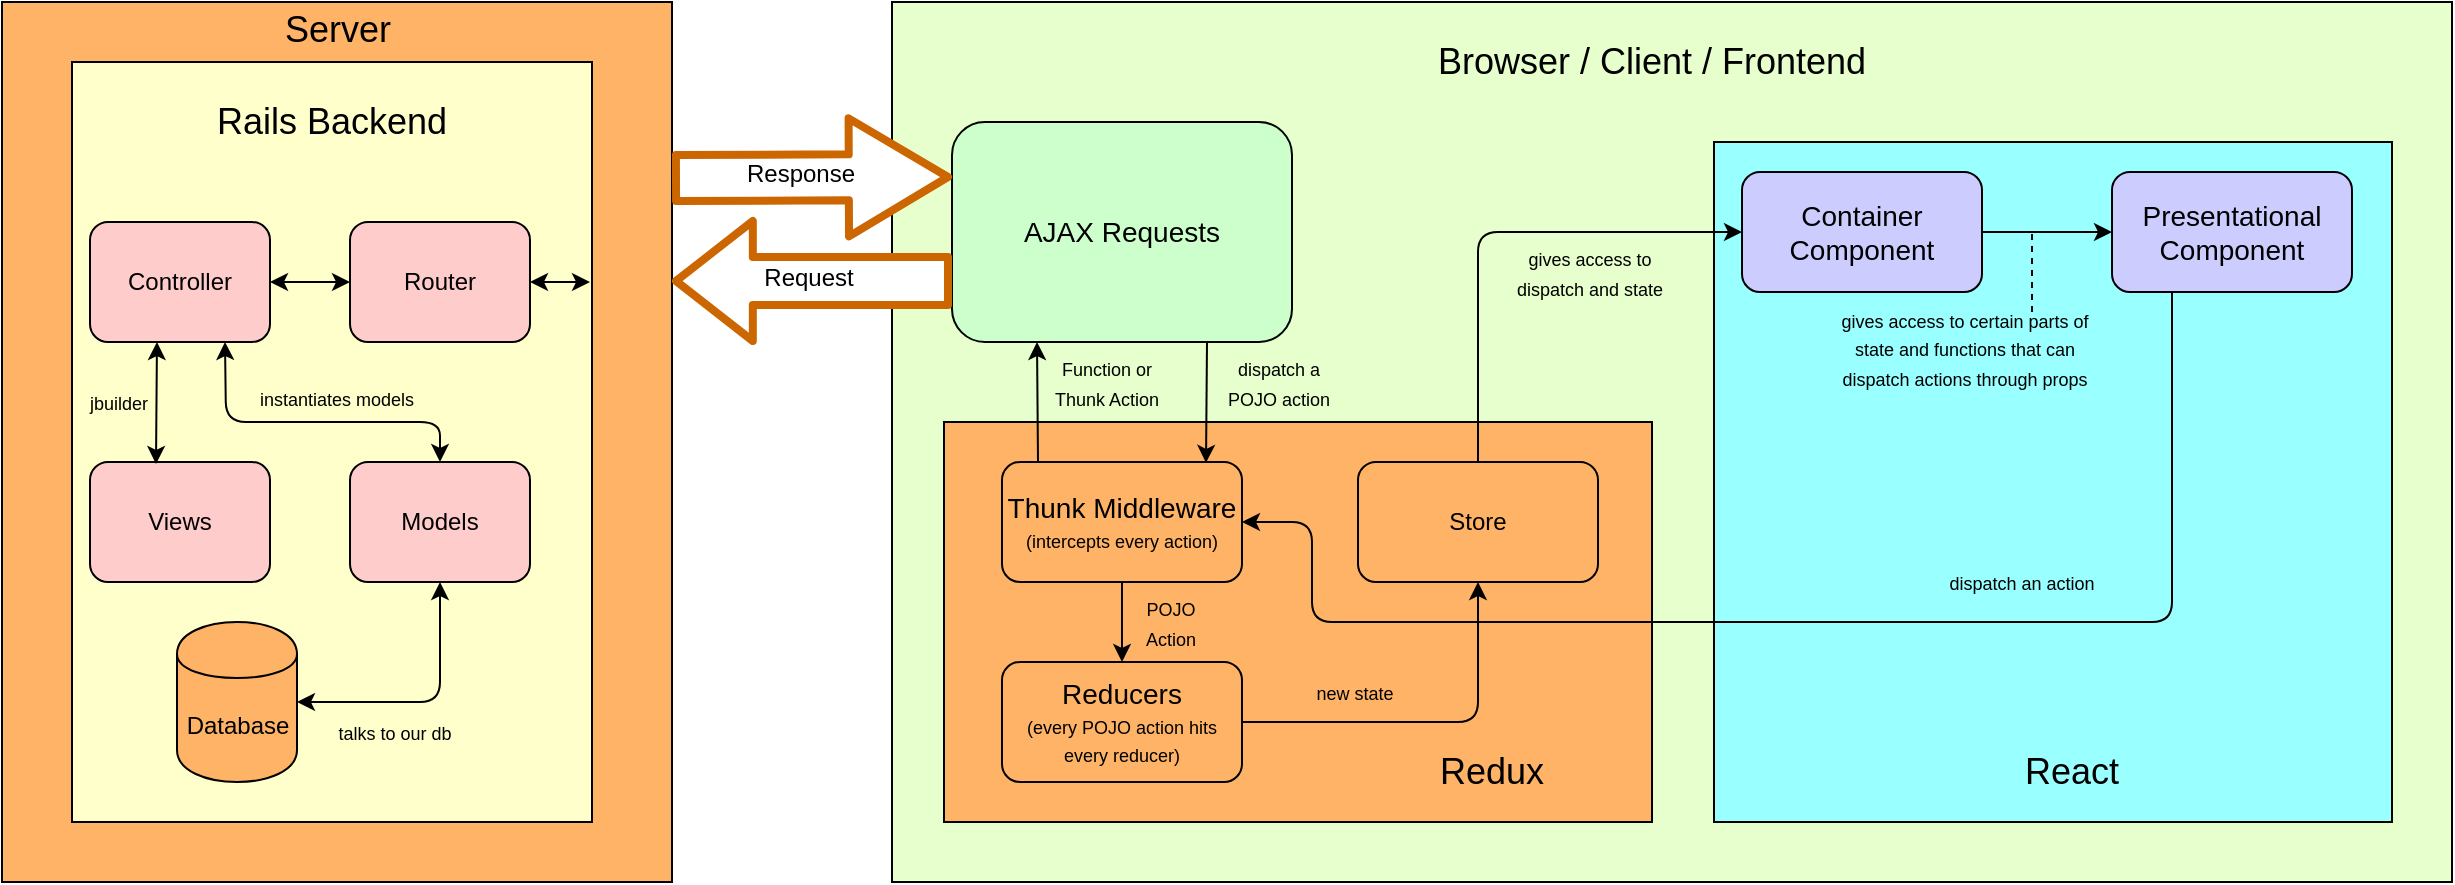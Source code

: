 <mxfile version="10.6.7" type="github"><diagram id="16-gnCAZoj6-O6mBiQ9M" name="Page-1"><mxGraphModel dx="1740" dy="968" grid="1" gridSize="10" guides="1" tooltips="1" connect="1" arrows="1" fold="1" page="1" pageScale="1" pageWidth="850" pageHeight="1100" math="0" shadow="0"><root><mxCell id="0"/><mxCell id="1" parent="0"/><mxCell id="a1JEb7Jw1ww-fx4nIqXt-30" value="" style="rounded=0;whiteSpace=wrap;html=1;fillColor=#FFB366;" vertex="1" parent="1"><mxGeometry x="15" width="335" height="440" as="geometry"/></mxCell><mxCell id="a1JEb7Jw1ww-fx4nIqXt-1" value="" style="rounded=0;whiteSpace=wrap;html=1;fillColor=#FFFFCC;" vertex="1" parent="1"><mxGeometry x="50" y="30" width="260" height="380" as="geometry"/></mxCell><mxCell id="a1JEb7Jw1ww-fx4nIqXt-3" value="&lt;font style=&quot;font-size: 18px&quot;&gt;Rails Backend&lt;/font&gt;" style="text;html=1;strokeColor=none;fillColor=none;align=center;verticalAlign=middle;whiteSpace=wrap;rounded=0;" vertex="1" parent="1"><mxGeometry x="106" y="50" width="148" height="20" as="geometry"/></mxCell><mxCell id="a1JEb7Jw1ww-fx4nIqXt-5" value="Views&lt;br&gt;" style="rounded=1;whiteSpace=wrap;html=1;fillColor=#FFCCCC;" vertex="1" parent="1"><mxGeometry x="59" y="230" width="90" height="60" as="geometry"/></mxCell><mxCell id="a1JEb7Jw1ww-fx4nIqXt-12" value="" style="rounded=0;whiteSpace=wrap;html=1;fillColor=#E6FFCC;" vertex="1" parent="1"><mxGeometry x="460" width="780" height="440" as="geometry"/></mxCell><mxCell id="a1JEb7Jw1ww-fx4nIqXt-15" value="&lt;span style=&quot;font-size: 18px&quot;&gt;Browser / Client / Frontend&lt;/span&gt;" style="text;html=1;strokeColor=none;fillColor=none;align=center;verticalAlign=middle;whiteSpace=wrap;rounded=0;" vertex="1" parent="1"><mxGeometry x="713" y="20" width="254" height="20" as="geometry"/></mxCell><mxCell id="a1JEb7Jw1ww-fx4nIqXt-17" value="Models&lt;br&gt;" style="rounded=1;whiteSpace=wrap;html=1;fillColor=#FFCCCC;" vertex="1" parent="1"><mxGeometry x="189" y="230" width="90" height="60" as="geometry"/></mxCell><mxCell id="a1JEb7Jw1ww-fx4nIqXt-23" value="" style="endArrow=classic;startArrow=classic;html=1;exitX=0.5;exitY=0;exitDx=0;exitDy=0;entryX=0.75;entryY=1;entryDx=0;entryDy=0;" edge="1" parent="1" source="a1JEb7Jw1ww-fx4nIqXt-17" target="a1JEb7Jw1ww-fx4nIqXt-2"><mxGeometry width="50" height="50" relative="1" as="geometry"><mxPoint x="114" y="240" as="sourcePoint"/><mxPoint x="149" y="180" as="targetPoint"/><Array as="points"><mxPoint x="234" y="210"/><mxPoint x="127" y="210"/></Array></mxGeometry></mxCell><mxCell id="a1JEb7Jw1ww-fx4nIqXt-2" value="Controller&lt;br&gt;" style="rounded=1;whiteSpace=wrap;html=1;fillColor=#FFCCCC;" vertex="1" parent="1"><mxGeometry x="59" y="110" width="90" height="60" as="geometry"/></mxCell><mxCell id="a1JEb7Jw1ww-fx4nIqXt-31" value="&lt;font style=&quot;font-size: 18px&quot;&gt;Server&lt;/font&gt;&lt;br&gt;" style="text;html=1;strokeColor=none;fillColor=none;align=center;verticalAlign=middle;whiteSpace=wrap;rounded=0;" vertex="1" parent="1"><mxGeometry x="162.5" y="4" width="40" height="20" as="geometry"/></mxCell><mxCell id="a1JEb7Jw1ww-fx4nIqXt-32" value="" style="endArrow=classic;startArrow=classic;html=1;fillColor=#CCFF99;exitX=1;exitY=0.5;exitDx=0;exitDy=0;entryX=0;entryY=0.5;entryDx=0;entryDy=0;" edge="1" parent="1" source="a1JEb7Jw1ww-fx4nIqXt-2" target="a1JEb7Jw1ww-fx4nIqXt-47"><mxGeometry width="50" height="50" relative="1" as="geometry"><mxPoint x="9" y="440" as="sourcePoint"/><mxPoint x="209" y="140" as="targetPoint"/></mxGeometry></mxCell><mxCell id="a1JEb7Jw1ww-fx4nIqXt-37" value="&lt;font style=&quot;font-size: 14px&quot;&gt;AJAX Requests&lt;/font&gt;" style="rounded=1;whiteSpace=wrap;html=1;fillColor=#CCFFCC;" vertex="1" parent="1"><mxGeometry x="490" y="60" width="170" height="110" as="geometry"/></mxCell><mxCell id="a1JEb7Jw1ww-fx4nIqXt-38" value="" style="shape=flexArrow;endArrow=classic;html=1;fillColor=#FFFFFF;entryX=0;entryY=0.25;entryDx=0;entryDy=0;endWidth=32;endSize=15.2;width=20;strokeColor=#CC6600;strokeWidth=4;" edge="1" parent="1" target="a1JEb7Jw1ww-fx4nIqXt-37"><mxGeometry width="50" height="50" relative="1" as="geometry"><mxPoint x="350" y="88" as="sourcePoint"/><mxPoint x="440" y="50" as="targetPoint"/></mxGeometry></mxCell><mxCell id="a1JEb7Jw1ww-fx4nIqXt-41" value="Response" style="text;html=1;resizable=0;points=[];align=center;verticalAlign=middle;labelBackgroundColor=#ffffff;" vertex="1" connectable="0" parent="a1JEb7Jw1ww-fx4nIqXt-38"><mxGeometry x="-0.023" y="-3" relative="1" as="geometry"><mxPoint x="-5" y="-5" as="offset"/></mxGeometry></mxCell><mxCell id="a1JEb7Jw1ww-fx4nIqXt-40" value="" style="shape=flexArrow;endArrow=classic;html=1;fillColor=#FFFFFF;entryX=0;entryY=0.25;entryDx=0;entryDy=0;endWidth=32;endSize=11.47;width=21;strokeWidth=4;strokeColor=#CC6600;" edge="1" parent="1"><mxGeometry width="50" height="50" relative="1" as="geometry"><mxPoint x="490" y="139.5" as="sourcePoint"/><mxPoint x="350" y="139.5" as="targetPoint"/></mxGeometry></mxCell><mxCell id="a1JEb7Jw1ww-fx4nIqXt-42" value="Request" style="text;html=1;resizable=0;points=[];align=center;verticalAlign=middle;labelBackgroundColor=#ffffff;" vertex="1" connectable="0" parent="a1JEb7Jw1ww-fx4nIqXt-40"><mxGeometry x="-0.063" y="4" relative="1" as="geometry"><mxPoint x="-7" y="-5.5" as="offset"/></mxGeometry></mxCell><mxCell id="a1JEb7Jw1ww-fx4nIqXt-46" value="" style="endArrow=classic;startArrow=classic;html=1;strokeColor=#000000;fillColor=#FFFFFF;entryX=0.372;entryY=1;entryDx=0;entryDy=0;entryPerimeter=0;" edge="1" parent="1" target="a1JEb7Jw1ww-fx4nIqXt-2"><mxGeometry width="50" height="50" relative="1" as="geometry"><mxPoint x="92" y="231" as="sourcePoint"/><mxPoint x="99" y="170" as="targetPoint"/></mxGeometry></mxCell><mxCell id="a1JEb7Jw1ww-fx4nIqXt-47" value="Router&lt;br&gt;" style="rounded=1;whiteSpace=wrap;html=1;fillColor=#FFCCCC;" vertex="1" parent="1"><mxGeometry x="189" y="110" width="90" height="60" as="geometry"/></mxCell><mxCell id="a1JEb7Jw1ww-fx4nIqXt-48" value="" style="endArrow=classic;startArrow=classic;html=1;fillColor=#CCFF99;" edge="1" parent="1"><mxGeometry width="50" height="50" relative="1" as="geometry"><mxPoint x="279" y="140" as="sourcePoint"/><mxPoint x="309" y="140" as="targetPoint"/></mxGeometry></mxCell><mxCell id="a1JEb7Jw1ww-fx4nIqXt-49" value="Database" style="shape=cylinder;whiteSpace=wrap;html=1;boundedLbl=1;backgroundOutline=1;fillColor=#FFB366;" vertex="1" parent="1"><mxGeometry x="102.5" y="310" width="60" height="80" as="geometry"/></mxCell><mxCell id="a1JEb7Jw1ww-fx4nIqXt-51" value="" style="endArrow=classic;startArrow=classic;html=1;strokeColor=#000000;fillColor=#FFFFFF;entryX=1;entryY=0.5;entryDx=0;entryDy=0;exitX=0.5;exitY=1;exitDx=0;exitDy=0;" edge="1" parent="1" source="a1JEb7Jw1ww-fx4nIqXt-17" target="a1JEb7Jw1ww-fx4nIqXt-49"><mxGeometry width="50" height="50" relative="1" as="geometry"><mxPoint x="20" y="730" as="sourcePoint"/><mxPoint x="70" y="680" as="targetPoint"/><Array as="points"><mxPoint x="234" y="350"/></Array></mxGeometry></mxCell><mxCell id="a1JEb7Jw1ww-fx4nIqXt-53" value="" style="rounded=0;whiteSpace=wrap;html=1;fillColor=#99FFFF;" vertex="1" parent="1"><mxGeometry x="871" y="70" width="339" height="340" as="geometry"/></mxCell><mxCell id="a1JEb7Jw1ww-fx4nIqXt-54" value="&lt;font style=&quot;font-size: 14px&quot;&gt;Container Component&lt;/font&gt;" style="rounded=1;whiteSpace=wrap;html=1;fillColor=#CCCCFF;" vertex="1" parent="1"><mxGeometry x="885" y="85" width="120" height="60" as="geometry"/></mxCell><mxCell id="a1JEb7Jw1ww-fx4nIqXt-55" value="&lt;font style=&quot;font-size: 14px&quot;&gt;Presentational Component&lt;/font&gt;" style="rounded=1;whiteSpace=wrap;html=1;fillColor=#CCCCFF;" vertex="1" parent="1"><mxGeometry x="1070" y="85" width="120" height="60" as="geometry"/></mxCell><mxCell id="a1JEb7Jw1ww-fx4nIqXt-60" value="&lt;font style=&quot;font-size: 18px&quot;&gt;React&lt;/font&gt;" style="text;html=1;strokeColor=none;fillColor=none;align=center;verticalAlign=middle;whiteSpace=wrap;rounded=0;" vertex="1" parent="1"><mxGeometry x="1030" y="375" width="40" height="20" as="geometry"/></mxCell><mxCell id="a1JEb7Jw1ww-fx4nIqXt-61" value="" style="rounded=0;whiteSpace=wrap;html=1;fillColor=#FFB366;" vertex="1" parent="1"><mxGeometry x="486" y="210" width="354" height="200" as="geometry"/></mxCell><mxCell id="a1JEb7Jw1ww-fx4nIqXt-62" value="&lt;font style=&quot;font-size: 14px&quot;&gt;Reducers&lt;/font&gt; &lt;br&gt;&lt;font style=&quot;font-size: 9px&quot;&gt;(every POJO action hits every reducer)&lt;/font&gt;" style="rounded=1;whiteSpace=wrap;html=1;fillColor=#FFB366;" vertex="1" parent="1"><mxGeometry x="515" y="330" width="120" height="60" as="geometry"/></mxCell><mxCell id="a1JEb7Jw1ww-fx4nIqXt-43" value="&lt;font style=&quot;font-size: 14px&quot;&gt;Thunk Middleware&lt;/font&gt;&lt;br&gt;&lt;font style=&quot;font-size: 9px&quot;&gt;(intercepts every action)&lt;/font&gt;&lt;br&gt;" style="rounded=1;whiteSpace=wrap;html=1;fillColor=#FFB366;" vertex="1" parent="1"><mxGeometry x="515" y="230" width="120" height="60" as="geometry"/></mxCell><mxCell id="a1JEb7Jw1ww-fx4nIqXt-64" value="&lt;font style=&quot;font-size: 18px&quot;&gt;Redux&lt;/font&gt;" style="text;html=1;strokeColor=none;fillColor=none;align=center;verticalAlign=middle;whiteSpace=wrap;rounded=0;" vertex="1" parent="1"><mxGeometry x="740" y="377.5" width="40" height="15" as="geometry"/></mxCell><mxCell id="a1JEb7Jw1ww-fx4nIqXt-65" value="Store" style="rounded=1;whiteSpace=wrap;html=1;fillColor=#FFB366;" vertex="1" parent="1"><mxGeometry x="693" y="230" width="120" height="60" as="geometry"/></mxCell><mxCell id="a1JEb7Jw1ww-fx4nIqXt-68" value="" style="endArrow=classic;html=1;strokeColor=#000000;fillColor=#FFFFFF;exitX=0.25;exitY=1;exitDx=0;exitDy=0;entryX=1;entryY=0.5;entryDx=0;entryDy=0;" edge="1" parent="1" source="a1JEb7Jw1ww-fx4nIqXt-55" target="a1JEb7Jw1ww-fx4nIqXt-43"><mxGeometry width="50" height="50" relative="1" as="geometry"><mxPoint x="300" y="600" as="sourcePoint"/><mxPoint x="350" y="550" as="targetPoint"/><Array as="points"><mxPoint x="1100" y="310"/><mxPoint x="670" y="310"/><mxPoint x="670" y="260"/></Array></mxGeometry></mxCell><mxCell id="a1JEb7Jw1ww-fx4nIqXt-73" value="" style="endArrow=classic;html=1;strokeColor=#000000;fillColor=#FFFFFF;entryX=0;entryY=0.5;entryDx=0;entryDy=0;exitX=1;exitY=0.5;exitDx=0;exitDy=0;" edge="1" parent="1" source="a1JEb7Jw1ww-fx4nIqXt-54" target="a1JEb7Jw1ww-fx4nIqXt-55"><mxGeometry width="50" height="50" relative="1" as="geometry"><mxPoint x="1000" y="145" as="sourcePoint"/><mxPoint x="715" y="445" as="targetPoint"/></mxGeometry></mxCell><mxCell id="a1JEb7Jw1ww-fx4nIqXt-79" value="" style="endArrow=classic;html=1;strokeColor=#000000;fillColor=#FFFFFF;entryX=0.25;entryY=1;entryDx=0;entryDy=0;" edge="1" parent="1" target="a1JEb7Jw1ww-fx4nIqXt-37"><mxGeometry width="50" height="50" relative="1" as="geometry"><mxPoint x="533" y="230" as="sourcePoint"/><mxPoint x="546" y="170" as="targetPoint"/></mxGeometry></mxCell><mxCell id="a1JEb7Jw1ww-fx4nIqXt-80" value="" style="endArrow=classic;html=1;strokeColor=#000000;fillColor=#FFFFFF;exitX=0.75;exitY=1;exitDx=0;exitDy=0;entryX=0.85;entryY=0.007;entryDx=0;entryDy=0;entryPerimeter=0;" edge="1" parent="1" source="a1JEb7Jw1ww-fx4nIqXt-37" target="a1JEb7Jw1ww-fx4nIqXt-43"><mxGeometry width="50" height="50" relative="1" as="geometry"><mxPoint x="190" y="510" as="sourcePoint"/><mxPoint x="240" y="460" as="targetPoint"/></mxGeometry></mxCell><mxCell id="a1JEb7Jw1ww-fx4nIqXt-81" value="" style="endArrow=classic;html=1;strokeColor=#000000;fillColor=#FFFFFF;exitX=0.5;exitY=1;exitDx=0;exitDy=0;entryX=0.5;entryY=0;entryDx=0;entryDy=0;" edge="1" parent="1" source="a1JEb7Jw1ww-fx4nIqXt-43" target="a1JEb7Jw1ww-fx4nIqXt-62"><mxGeometry width="50" height="50" relative="1" as="geometry"><mxPoint x="190" y="510" as="sourcePoint"/><mxPoint x="240" y="460" as="targetPoint"/></mxGeometry></mxCell><mxCell id="a1JEb7Jw1ww-fx4nIqXt-82" value="" style="endArrow=classic;html=1;strokeColor=#000000;fillColor=#FFFFFF;exitX=1;exitY=0.5;exitDx=0;exitDy=0;entryX=0.5;entryY=1;entryDx=0;entryDy=0;" edge="1" parent="1" source="a1JEb7Jw1ww-fx4nIqXt-62" target="a1JEb7Jw1ww-fx4nIqXt-65"><mxGeometry width="50" height="50" relative="1" as="geometry"><mxPoint x="190" y="510" as="sourcePoint"/><mxPoint x="240" y="460" as="targetPoint"/><Array as="points"><mxPoint x="753" y="360"/></Array></mxGeometry></mxCell><mxCell id="a1JEb7Jw1ww-fx4nIqXt-83" value="" style="endArrow=classic;html=1;strokeColor=#000000;fillColor=#FFFFFF;entryX=0;entryY=0.5;entryDx=0;entryDy=0;exitX=0.5;exitY=0;exitDx=0;exitDy=0;" edge="1" parent="1" source="a1JEb7Jw1ww-fx4nIqXt-65" target="a1JEb7Jw1ww-fx4nIqXt-54"><mxGeometry width="50" height="50" relative="1" as="geometry"><mxPoint x="190" y="510" as="sourcePoint"/><mxPoint x="240" y="460" as="targetPoint"/><Array as="points"><mxPoint x="753" y="115"/></Array></mxGeometry></mxCell><mxCell id="a1JEb7Jw1ww-fx4nIqXt-85" value="&lt;font style=&quot;font-size: 9px&quot;&gt;POJO Action&lt;/font&gt;" style="text;html=1;strokeColor=none;fillColor=none;align=center;verticalAlign=middle;whiteSpace=wrap;rounded=0;" vertex="1" parent="1"><mxGeometry x="587" y="300" width="25" height="20" as="geometry"/></mxCell><mxCell id="a1JEb7Jw1ww-fx4nIqXt-86" value="&lt;font style=&quot;font-size: 9px&quot;&gt;Function or Thunk Action&lt;/font&gt;" style="text;html=1;strokeColor=none;fillColor=none;align=center;verticalAlign=middle;whiteSpace=wrap;rounded=0;" vertex="1" parent="1"><mxGeometry x="540" y="180" width="55" height="20" as="geometry"/></mxCell><mxCell id="a1JEb7Jw1ww-fx4nIqXt-88" value="&lt;font style=&quot;font-size: 9px&quot;&gt;dispatch a POJO action&lt;/font&gt;" style="text;html=1;strokeColor=none;fillColor=none;align=center;verticalAlign=middle;whiteSpace=wrap;rounded=0;" vertex="1" parent="1"><mxGeometry x="622" y="180" width="63" height="20" as="geometry"/></mxCell><mxCell id="a1JEb7Jw1ww-fx4nIqXt-89" value="&lt;font style=&quot;font-size: 9px&quot;&gt;gives access to dispatch and state&lt;/font&gt;" style="text;html=1;strokeColor=none;fillColor=none;align=center;verticalAlign=middle;whiteSpace=wrap;rounded=0;" vertex="1" parent="1"><mxGeometry x="768" y="125" width="82" height="20" as="geometry"/></mxCell><mxCell id="a1JEb7Jw1ww-fx4nIqXt-90" value="&lt;font style=&quot;font-size: 9px&quot;&gt;new state&lt;/font&gt;" style="text;html=1;strokeColor=none;fillColor=none;align=center;verticalAlign=middle;whiteSpace=wrap;rounded=0;" vertex="1" parent="1"><mxGeometry x="654.5" y="335" width="73" height="20" as="geometry"/></mxCell><mxCell id="a1JEb7Jw1ww-fx4nIqXt-91" value="&lt;font style=&quot;font-size: 9px&quot;&gt;dispatch an action&lt;/font&gt;" style="text;html=1;strokeColor=none;fillColor=none;align=center;verticalAlign=middle;whiteSpace=wrap;rounded=0;" vertex="1" parent="1"><mxGeometry x="980" y="280" width="90" height="20" as="geometry"/></mxCell><mxCell id="a1JEb7Jw1ww-fx4nIqXt-94" value="&lt;font style=&quot;font-size: 9px&quot;&gt;gives access to certain parts of state and functions that can dispatch actions through props&lt;/font&gt;&lt;br&gt;" style="text;html=1;strokeColor=none;fillColor=none;align=center;verticalAlign=middle;whiteSpace=wrap;rounded=0;" vertex="1" parent="1"><mxGeometry x="930" y="163" width="133" height="20" as="geometry"/></mxCell><mxCell id="a1JEb7Jw1ww-fx4nIqXt-97" value="" style="endArrow=none;dashed=1;html=1;strokeColor=#000000;fillColor=#FFFFFF;" edge="1" parent="1"><mxGeometry width="50" height="50" relative="1" as="geometry"><mxPoint x="1030" y="155" as="sourcePoint"/><mxPoint x="1030" y="115" as="targetPoint"/></mxGeometry></mxCell><mxCell id="a1JEb7Jw1ww-fx4nIqXt-98" value="&lt;font style=&quot;font-size: 9px&quot;&gt;talks to our db&lt;/font&gt;" style="text;html=1;strokeColor=none;fillColor=none;align=center;verticalAlign=middle;whiteSpace=wrap;rounded=0;" vertex="1" parent="1"><mxGeometry x="180" y="355" width="63" height="20" as="geometry"/></mxCell><mxCell id="a1JEb7Jw1ww-fx4nIqXt-99" value="&lt;font style=&quot;font-size: 9px&quot;&gt;instantiates models&lt;/font&gt;" style="text;html=1;strokeColor=none;fillColor=none;align=center;verticalAlign=middle;whiteSpace=wrap;rounded=0;" vertex="1" parent="1"><mxGeometry x="138" y="188" width="89" height="20" as="geometry"/></mxCell><mxCell id="a1JEb7Jw1ww-fx4nIqXt-100" value="&lt;font style=&quot;font-size: 9px&quot;&gt;jbuilder&lt;/font&gt;" style="text;html=1;strokeColor=none;fillColor=none;align=center;verticalAlign=middle;whiteSpace=wrap;rounded=0;" vertex="1" parent="1"><mxGeometry x="56" y="190" width="35" height="20" as="geometry"/></mxCell></root></mxGraphModel></diagram></mxfile>